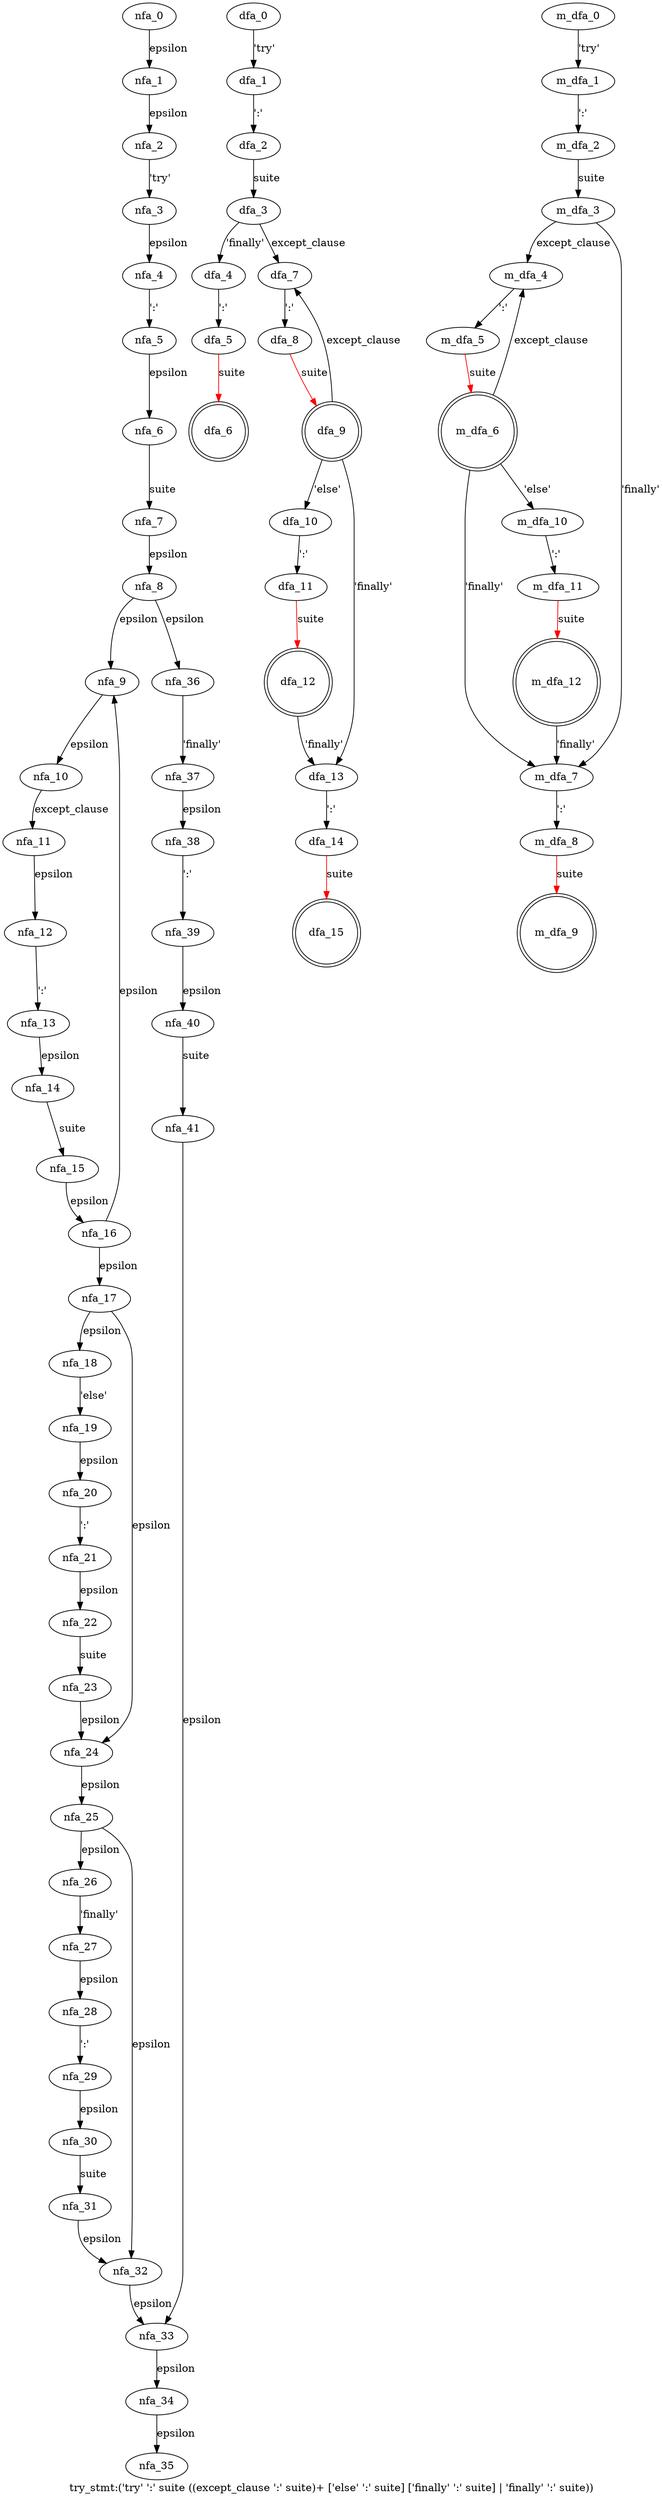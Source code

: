 digraph try_stmt {
 graph[label="try_stmt:('try' ':' suite ((except_clause ':' suite)+ ['else' ':' suite] ['finally' ':' suite] | 'finally' ':' suite))"]
 subgraph try_stmt_nfa {
  nfa_0->nfa_1[label="epsilon"]
  nfa_1->nfa_2[label="epsilon"]
  nfa_2->nfa_3[label="'try'"]
  nfa_3->nfa_4[label="epsilon"]
  nfa_4->nfa_5[label="':'"]
  nfa_5->nfa_6[label="epsilon"]
  nfa_6->nfa_7[label="suite"]
  nfa_7->nfa_8[label="epsilon"]
  nfa_8->nfa_9[label="epsilon"]
  nfa_9->nfa_10[label="epsilon"]
  nfa_10->nfa_11[label="except_clause"]
  nfa_11->nfa_12[label="epsilon"]
  nfa_12->nfa_13[label="':'"]
  nfa_13->nfa_14[label="epsilon"]
  nfa_14->nfa_15[label="suite"]
  nfa_15->nfa_16[label="epsilon"]
  nfa_16->nfa_9[label="epsilon"]
  nfa_16->nfa_17[label="epsilon"]
  nfa_17->nfa_18[label="epsilon"]
  nfa_18->nfa_19[label="'else'"]
  nfa_19->nfa_20[label="epsilon"]
  nfa_20->nfa_21[label="':'"]
  nfa_21->nfa_22[label="epsilon"]
  nfa_22->nfa_23[label="suite"]
  nfa_23->nfa_24[label="epsilon"]
  nfa_24->nfa_25[label="epsilon"]
  nfa_25->nfa_26[label="epsilon"]
  nfa_26->nfa_27[label="'finally'"]
  nfa_27->nfa_28[label="epsilon"]
  nfa_28->nfa_29[label="':'"]
  nfa_29->nfa_30[label="epsilon"]
  nfa_30->nfa_31[label="suite"]
  nfa_31->nfa_32[label="epsilon"]
  nfa_32->nfa_33[label="epsilon"]
  nfa_33->nfa_34[label="epsilon"]
  nfa_34->nfa_35[label="epsilon"]
  nfa_25->nfa_32[label="epsilon"]
  nfa_17->nfa_24[label="epsilon"]
  nfa_8->nfa_36[label="epsilon"]
  nfa_36->nfa_37[label="'finally'"]
  nfa_37->nfa_38[label="epsilon"]
  nfa_38->nfa_39[label="':'"]
  nfa_39->nfa_40[label="epsilon"]
  nfa_40->nfa_41[label="suite"]
  nfa_41->nfa_33[label="epsilon"]
  }
 subgraph try_stmt_dfa {
  dfa_0->dfa_1[label="'try'"]
  dfa_1->dfa_2[label="':'"]
  dfa_2->dfa_3[label="suite"]
  dfa_3->dfa_4[label="'finally'"]
  dfa_4->dfa_5[label="':'"]
  dfa_5->dfa_6[label="suite",color=red]
  dfa_3->dfa_7[label="except_clause"]
  dfa_7->dfa_8[label="':'"]
  dfa_8->dfa_9[label="suite",color=red]
  dfa_9->dfa_7[label="except_clause"]
  dfa_9->dfa_10[label="'else'"]
  dfa_10->dfa_11[label="':'"]
  dfa_11->dfa_12[label="suite",color=red]
  dfa_12->dfa_13[label="'finally'"]
  dfa_13->dfa_14[label="':'"]
  dfa_14->dfa_15[label="suite",color=red]
  dfa_9->dfa_13[label="'finally'"]
  dfa_9[shape=doublecircle]
  dfa_12[shape=doublecircle]
  dfa_6[shape=doublecircle]
  dfa_15[shape=doublecircle]
  }
 subgraph try_stmt_m_dfa {
  m_dfa_0->m_dfa_1[label="'try'"]
  m_dfa_1->m_dfa_2[label="':'"]
  m_dfa_2->m_dfa_3[label="suite"]
  m_dfa_3->m_dfa_4[label="except_clause"]
  m_dfa_4->m_dfa_5[label="':'"]
  m_dfa_5->m_dfa_6[label="suite",color=red]
  m_dfa_6->m_dfa_4[label="except_clause"]
  m_dfa_6->m_dfa_7[label="'finally'"]
  m_dfa_7->m_dfa_8[label="':'"]
  m_dfa_8->m_dfa_9[label="suite",color=red]
  m_dfa_6->m_dfa_10[label="'else'"]
  m_dfa_10->m_dfa_11[label="':'"]
  m_dfa_11->m_dfa_12[label="suite",color=red]
  m_dfa_12->m_dfa_7[label="'finally'"]
  m_dfa_3->m_dfa_7[label="'finally'"]
  m_dfa_9[shape=doublecircle]
  m_dfa_12[shape=doublecircle]
  m_dfa_6[shape=doublecircle]
  }
}
